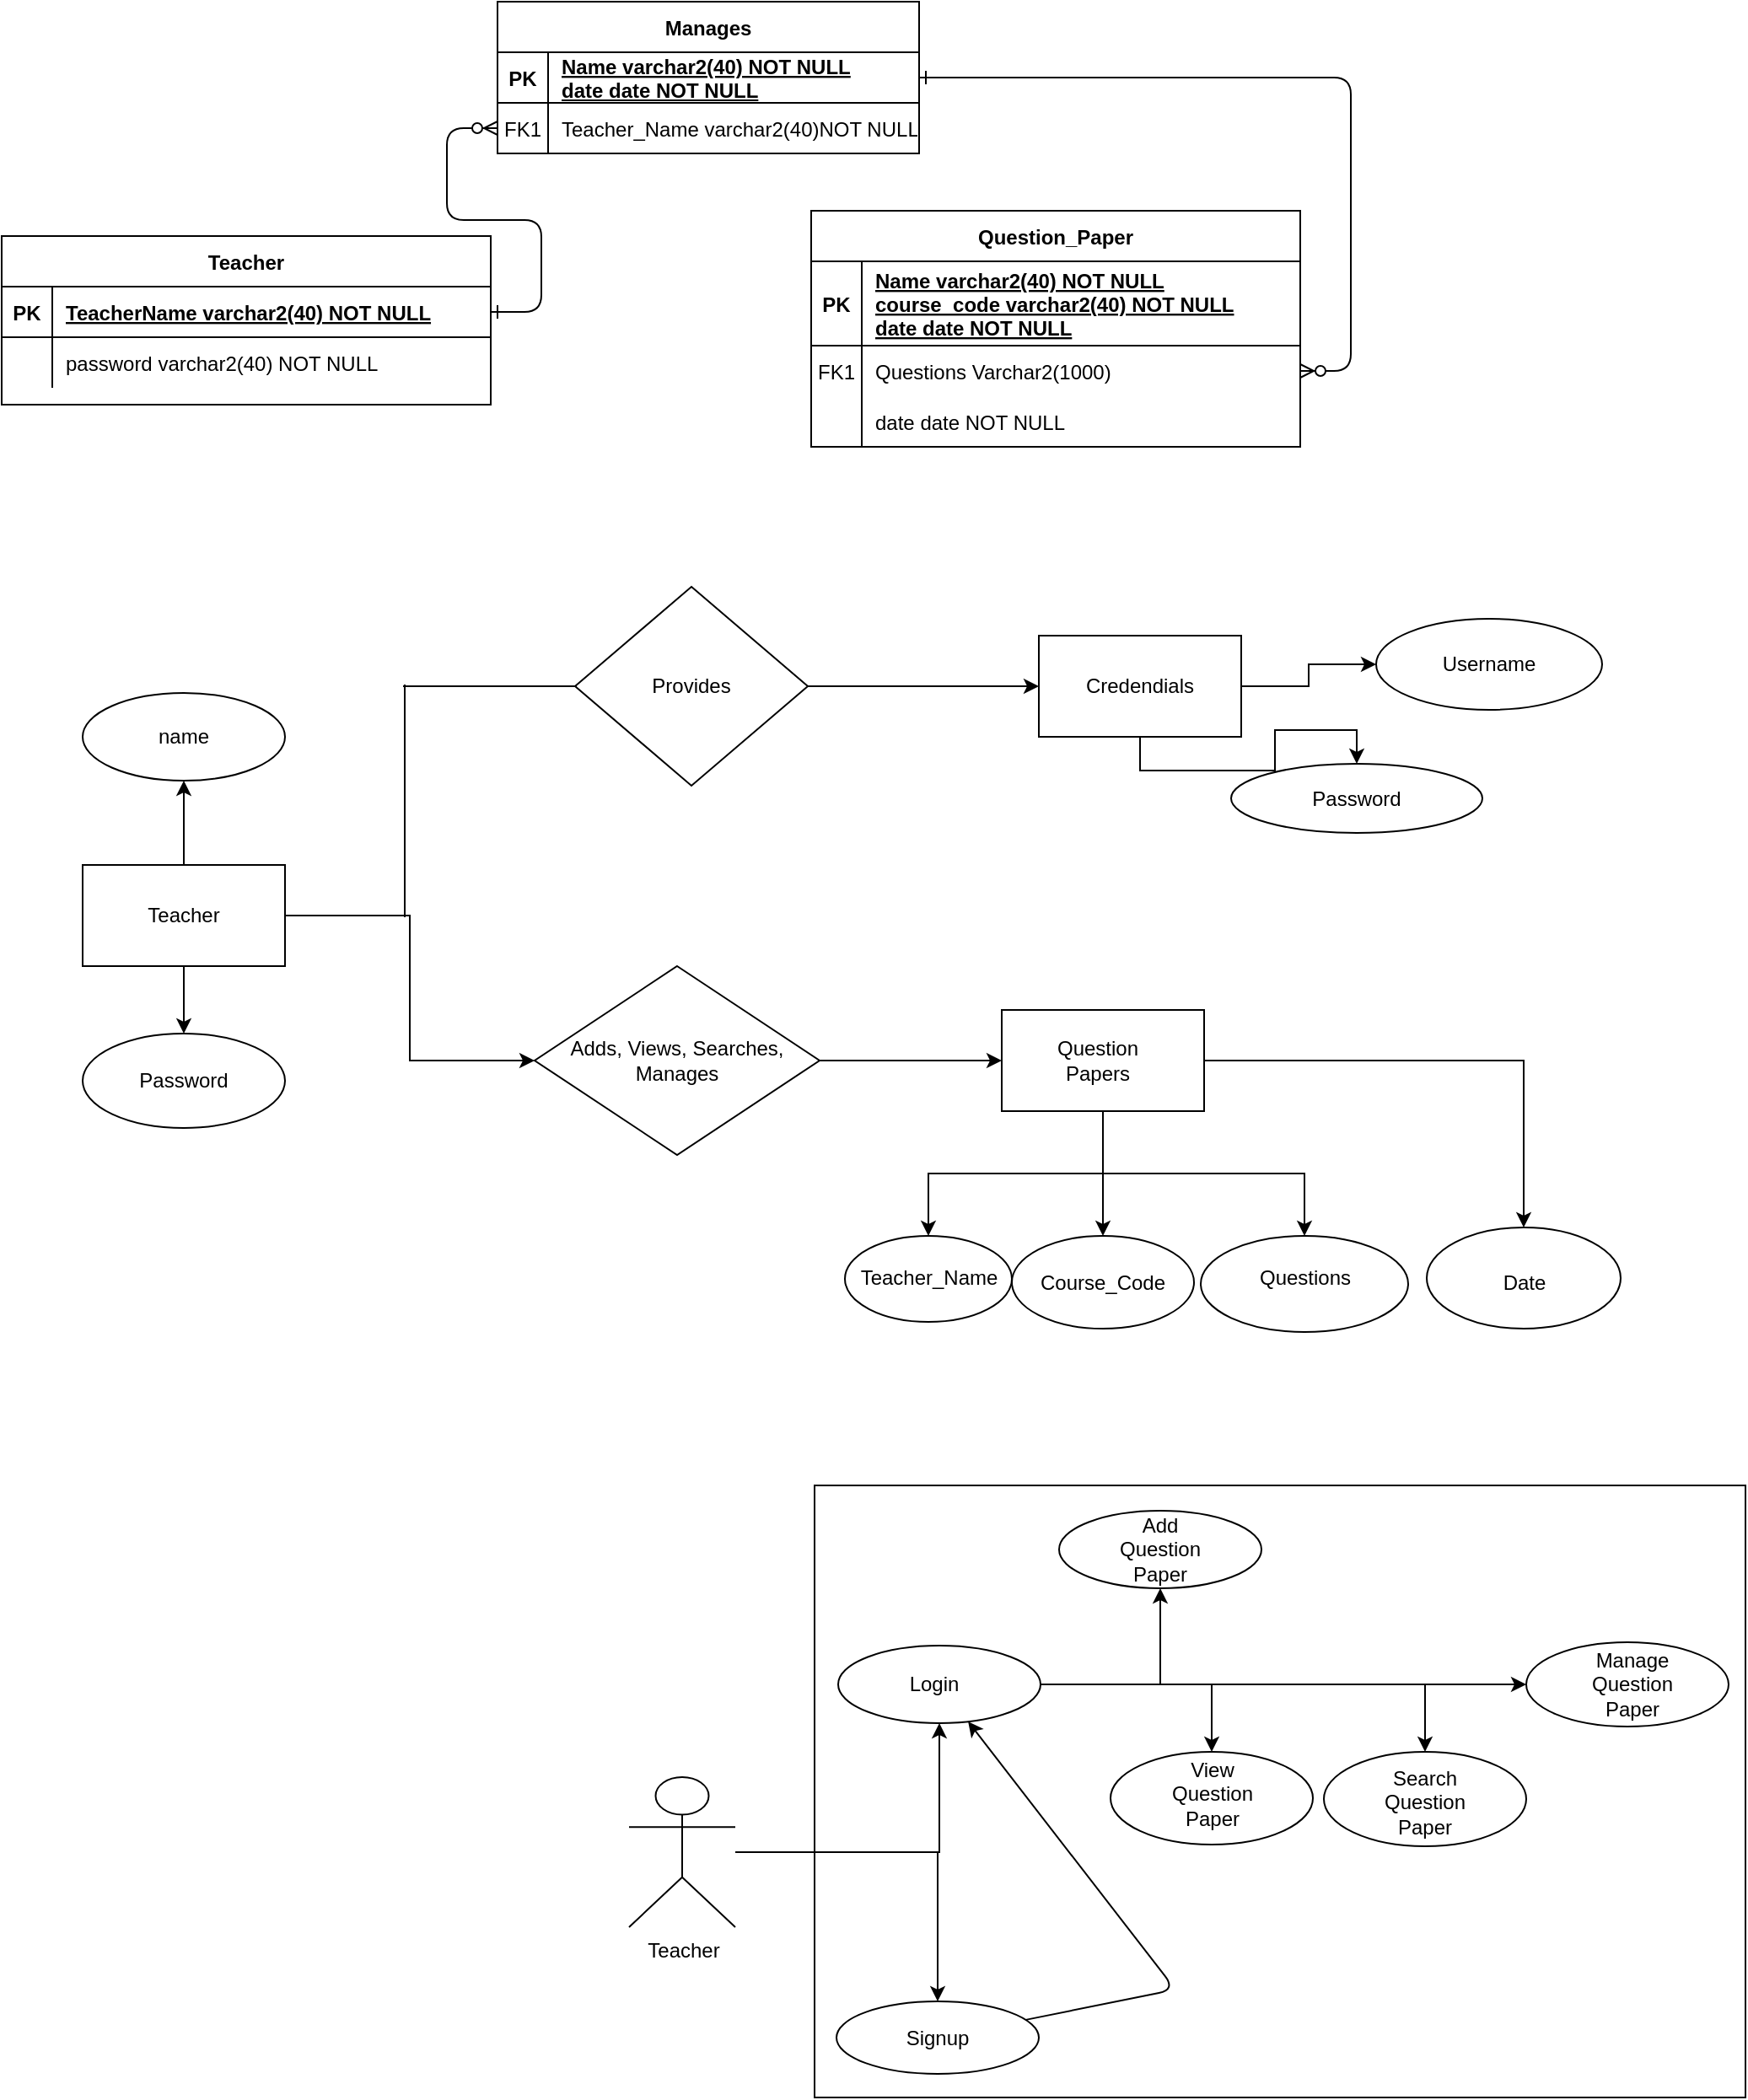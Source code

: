 <mxfile version="13.10.1" type="device"><diagram id="R2lEEEUBdFMjLlhIrx00" name="Page-1"><mxGraphModel dx="1422" dy="766" grid="0" gridSize="10" guides="1" tooltips="1" connect="1" arrows="1" fold="1" page="1" pageScale="1" pageWidth="1400" pageHeight="1500" background="#FFFFFF" math="0" shadow="0" extFonts="Permanent Marker^https://fonts.googleapis.com/css?family=Permanent+Marker"><root><mxCell id="0"/><mxCell id="1" parent="0"/><mxCell id="C-vyLk0tnHw3VtMMgP7b-1" value="" style="edgeStyle=entityRelationEdgeStyle;endArrow=ERzeroToMany;startArrow=ERone;endFill=1;startFill=0;" parent="1" source="C-vyLk0tnHw3VtMMgP7b-24" target="C-vyLk0tnHw3VtMMgP7b-6" edge="1"><mxGeometry width="100" height="100" relative="1" as="geometry"><mxPoint x="340" y="720" as="sourcePoint"/><mxPoint x="440" y="620" as="targetPoint"/></mxGeometry></mxCell><mxCell id="C-vyLk0tnHw3VtMMgP7b-12" value="" style="edgeStyle=entityRelationEdgeStyle;endArrow=ERzeroToMany;startArrow=ERone;endFill=1;startFill=0;" parent="1" source="C-vyLk0tnHw3VtMMgP7b-3" target="C-vyLk0tnHw3VtMMgP7b-17" edge="1"><mxGeometry width="100" height="100" relative="1" as="geometry"><mxPoint x="400" y="180" as="sourcePoint"/><mxPoint x="460" y="205" as="targetPoint"/></mxGeometry></mxCell><mxCell id="C-vyLk0tnHw3VtMMgP7b-2" value="Manages" style="shape=table;startSize=30;container=1;collapsible=1;childLayout=tableLayout;fixedRows=1;rowLines=0;fontStyle=1;align=center;resizeLast=1;" parent="1" vertex="1"><mxGeometry x="312" y="41" width="250" height="90" as="geometry"/></mxCell><mxCell id="C-vyLk0tnHw3VtMMgP7b-3" value="" style="shape=partialRectangle;collapsible=0;dropTarget=0;pointerEvents=0;fillColor=none;points=[[0,0.5],[1,0.5]];portConstraint=eastwest;top=0;left=0;right=0;bottom=1;" parent="C-vyLk0tnHw3VtMMgP7b-2" vertex="1"><mxGeometry y="30" width="250" height="30" as="geometry"/></mxCell><mxCell id="C-vyLk0tnHw3VtMMgP7b-4" value="PK" style="shape=partialRectangle;overflow=hidden;connectable=0;fillColor=none;top=0;left=0;bottom=0;right=0;fontStyle=1;" parent="C-vyLk0tnHw3VtMMgP7b-3" vertex="1"><mxGeometry width="30" height="30" as="geometry"/></mxCell><mxCell id="C-vyLk0tnHw3VtMMgP7b-5" value="Name varchar2(40) NOT NULL&#10;date date NOT NULL" style="shape=partialRectangle;overflow=hidden;connectable=0;fillColor=none;top=0;left=0;bottom=0;right=0;align=left;spacingLeft=6;fontStyle=5;" parent="C-vyLk0tnHw3VtMMgP7b-3" vertex="1"><mxGeometry x="30" width="220" height="30" as="geometry"/></mxCell><mxCell id="C-vyLk0tnHw3VtMMgP7b-6" value="" style="shape=partialRectangle;collapsible=0;dropTarget=0;pointerEvents=0;fillColor=none;points=[[0,0.5],[1,0.5]];portConstraint=eastwest;top=0;left=0;right=0;bottom=0;" parent="C-vyLk0tnHw3VtMMgP7b-2" vertex="1"><mxGeometry y="60" width="250" height="30" as="geometry"/></mxCell><mxCell id="C-vyLk0tnHw3VtMMgP7b-7" value="FK1" style="shape=partialRectangle;overflow=hidden;connectable=0;fillColor=none;top=0;left=0;bottom=0;right=0;" parent="C-vyLk0tnHw3VtMMgP7b-6" vertex="1"><mxGeometry width="30" height="30" as="geometry"/></mxCell><mxCell id="C-vyLk0tnHw3VtMMgP7b-8" value="Teacher_Name varchar2(40)NOT NULL" style="shape=partialRectangle;overflow=hidden;connectable=0;fillColor=none;top=0;left=0;bottom=0;right=0;align=left;spacingLeft=6;" parent="C-vyLk0tnHw3VtMMgP7b-6" vertex="1"><mxGeometry x="30" width="220" height="30" as="geometry"/></mxCell><mxCell id="C-vyLk0tnHw3VtMMgP7b-13" value="Question_Paper" style="shape=table;startSize=30;container=1;collapsible=1;childLayout=tableLayout;fixedRows=1;rowLines=0;fontStyle=1;align=center;resizeLast=1;" parent="1" vertex="1"><mxGeometry x="498" y="165" width="290" height="140" as="geometry"/></mxCell><mxCell id="C-vyLk0tnHw3VtMMgP7b-14" value="" style="shape=partialRectangle;collapsible=0;dropTarget=0;pointerEvents=0;fillColor=none;points=[[0,0.5],[1,0.5]];portConstraint=eastwest;top=0;left=0;right=0;bottom=1;" parent="C-vyLk0tnHw3VtMMgP7b-13" vertex="1"><mxGeometry y="30" width="290" height="50" as="geometry"/></mxCell><mxCell id="C-vyLk0tnHw3VtMMgP7b-15" value="PK" style="shape=partialRectangle;overflow=hidden;connectable=0;fillColor=none;top=0;left=0;bottom=0;right=0;fontStyle=1;" parent="C-vyLk0tnHw3VtMMgP7b-14" vertex="1"><mxGeometry width="30" height="50" as="geometry"/></mxCell><mxCell id="C-vyLk0tnHw3VtMMgP7b-16" value="Name varchar2(40) NOT NULL&#10;course_code varchar2(40) NOT NULL&#10;date date NOT NULL" style="shape=partialRectangle;overflow=hidden;connectable=0;fillColor=none;top=0;left=0;bottom=0;right=0;align=left;spacingLeft=6;fontStyle=5;" parent="C-vyLk0tnHw3VtMMgP7b-14" vertex="1"><mxGeometry x="30" width="260" height="50" as="geometry"/></mxCell><mxCell id="C-vyLk0tnHw3VtMMgP7b-17" value="" style="shape=partialRectangle;collapsible=0;dropTarget=0;pointerEvents=0;fillColor=none;points=[[0,0.5],[1,0.5]];portConstraint=eastwest;top=0;left=0;right=0;bottom=0;" parent="C-vyLk0tnHw3VtMMgP7b-13" vertex="1"><mxGeometry y="80" width="290" height="30" as="geometry"/></mxCell><mxCell id="C-vyLk0tnHw3VtMMgP7b-18" value="FK1" style="shape=partialRectangle;overflow=hidden;connectable=0;fillColor=none;top=0;left=0;bottom=0;right=0;" parent="C-vyLk0tnHw3VtMMgP7b-17" vertex="1"><mxGeometry width="30" height="30" as="geometry"/></mxCell><mxCell id="C-vyLk0tnHw3VtMMgP7b-19" value="Questions Varchar2(1000) " style="shape=partialRectangle;overflow=hidden;connectable=0;fillColor=none;top=0;left=0;bottom=0;right=0;align=left;spacingLeft=6;" parent="C-vyLk0tnHw3VtMMgP7b-17" vertex="1"><mxGeometry x="30" width="260" height="30" as="geometry"/></mxCell><mxCell id="C-vyLk0tnHw3VtMMgP7b-20" value="" style="shape=partialRectangle;collapsible=0;dropTarget=0;pointerEvents=0;fillColor=none;points=[[0,0.5],[1,0.5]];portConstraint=eastwest;top=0;left=0;right=0;bottom=0;" parent="C-vyLk0tnHw3VtMMgP7b-13" vertex="1"><mxGeometry y="110" width="290" height="30" as="geometry"/></mxCell><mxCell id="C-vyLk0tnHw3VtMMgP7b-21" value="" style="shape=partialRectangle;overflow=hidden;connectable=0;fillColor=none;top=0;left=0;bottom=0;right=0;" parent="C-vyLk0tnHw3VtMMgP7b-20" vertex="1"><mxGeometry width="30" height="30" as="geometry"/></mxCell><mxCell id="C-vyLk0tnHw3VtMMgP7b-22" value="date date NOT NULL" style="shape=partialRectangle;overflow=hidden;connectable=0;fillColor=none;top=0;left=0;bottom=0;right=0;align=left;spacingLeft=6;" parent="C-vyLk0tnHw3VtMMgP7b-20" vertex="1"><mxGeometry x="30" width="260" height="30" as="geometry"/></mxCell><mxCell id="C-vyLk0tnHw3VtMMgP7b-23" value="Teacher" style="shape=table;startSize=30;container=1;collapsible=1;childLayout=tableLayout;fixedRows=1;rowLines=0;fontStyle=1;align=center;resizeLast=1;" parent="1" vertex="1"><mxGeometry x="18" y="180" width="290" height="100" as="geometry"/></mxCell><mxCell id="C-vyLk0tnHw3VtMMgP7b-24" value="" style="shape=partialRectangle;collapsible=0;dropTarget=0;pointerEvents=0;fillColor=none;points=[[0,0.5],[1,0.5]];portConstraint=eastwest;top=0;left=0;right=0;bottom=1;" parent="C-vyLk0tnHw3VtMMgP7b-23" vertex="1"><mxGeometry y="30" width="290" height="30" as="geometry"/></mxCell><mxCell id="C-vyLk0tnHw3VtMMgP7b-25" value="PK" style="shape=partialRectangle;overflow=hidden;connectable=0;fillColor=none;top=0;left=0;bottom=0;right=0;fontStyle=1;" parent="C-vyLk0tnHw3VtMMgP7b-24" vertex="1"><mxGeometry width="30" height="30" as="geometry"/></mxCell><mxCell id="C-vyLk0tnHw3VtMMgP7b-26" value="TeacherName varchar2(40) NOT NULL " style="shape=partialRectangle;overflow=hidden;connectable=0;fillColor=none;top=0;left=0;bottom=0;right=0;align=left;spacingLeft=6;fontStyle=5;" parent="C-vyLk0tnHw3VtMMgP7b-24" vertex="1"><mxGeometry x="30" width="260" height="30" as="geometry"/></mxCell><mxCell id="C-vyLk0tnHw3VtMMgP7b-27" value="" style="shape=partialRectangle;collapsible=0;dropTarget=0;pointerEvents=0;fillColor=none;points=[[0,0.5],[1,0.5]];portConstraint=eastwest;top=0;left=0;right=0;bottom=0;" parent="C-vyLk0tnHw3VtMMgP7b-23" vertex="1"><mxGeometry y="60" width="290" height="30" as="geometry"/></mxCell><mxCell id="C-vyLk0tnHw3VtMMgP7b-28" value="" style="shape=partialRectangle;overflow=hidden;connectable=0;fillColor=none;top=0;left=0;bottom=0;right=0;" parent="C-vyLk0tnHw3VtMMgP7b-27" vertex="1"><mxGeometry width="30" height="30" as="geometry"/></mxCell><mxCell id="C-vyLk0tnHw3VtMMgP7b-29" value="password varchar2(40) NOT NULL" style="shape=partialRectangle;overflow=hidden;connectable=0;fillColor=none;top=0;left=0;bottom=0;right=0;align=left;spacingLeft=6;" parent="C-vyLk0tnHw3VtMMgP7b-27" vertex="1"><mxGeometry x="30" width="260" height="30" as="geometry"/></mxCell><mxCell id="UYL_OugfYkjmYqen_Y0F-15" value="" style="edgeStyle=orthogonalEdgeStyle;rounded=0;orthogonalLoop=1;jettySize=auto;html=1;" edge="1" parent="1" source="UYL_OugfYkjmYqen_Y0F-5" target="UYL_OugfYkjmYqen_Y0F-14"><mxGeometry relative="1" as="geometry"/></mxCell><mxCell id="UYL_OugfYkjmYqen_Y0F-32" value="" style="edgeStyle=orthogonalEdgeStyle;rounded=0;orthogonalLoop=1;jettySize=auto;html=1;" edge="1" parent="1" source="UYL_OugfYkjmYqen_Y0F-5" target="UYL_OugfYkjmYqen_Y0F-31"><mxGeometry relative="1" as="geometry"/></mxCell><mxCell id="UYL_OugfYkjmYqen_Y0F-34" value="" style="edgeStyle=orthogonalEdgeStyle;rounded=0;orthogonalLoop=1;jettySize=auto;html=1;" edge="1" parent="1" source="UYL_OugfYkjmYqen_Y0F-5" target="UYL_OugfYkjmYqen_Y0F-33"><mxGeometry relative="1" as="geometry"/></mxCell><mxCell id="UYL_OugfYkjmYqen_Y0F-5" value="Teacher" style="rounded=0;whiteSpace=wrap;html=1;" vertex="1" parent="1"><mxGeometry x="66" y="553" width="120" height="60" as="geometry"/></mxCell><mxCell id="UYL_OugfYkjmYqen_Y0F-20" value="" style="edgeStyle=orthogonalEdgeStyle;rounded=0;orthogonalLoop=1;jettySize=auto;html=1;" edge="1" parent="1" source="UYL_OugfYkjmYqen_Y0F-14" target="UYL_OugfYkjmYqen_Y0F-19"><mxGeometry relative="1" as="geometry"/></mxCell><mxCell id="UYL_OugfYkjmYqen_Y0F-14" value="Adds, Views, Searches, Manages" style="rhombus;whiteSpace=wrap;html=1;rounded=0;" vertex="1" parent="1"><mxGeometry x="334" y="613" width="169" height="112" as="geometry"/></mxCell><mxCell id="UYL_OugfYkjmYqen_Y0F-22" value="" style="edgeStyle=orthogonalEdgeStyle;rounded=0;orthogonalLoop=1;jettySize=auto;html=1;" edge="1" parent="1" source="UYL_OugfYkjmYqen_Y0F-16" target="UYL_OugfYkjmYqen_Y0F-21"><mxGeometry relative="1" as="geometry"/></mxCell><mxCell id="UYL_OugfYkjmYqen_Y0F-16" value="Provides" style="rhombus;whiteSpace=wrap;html=1;" vertex="1" parent="1"><mxGeometry x="358" y="388" width="138" height="118" as="geometry"/></mxCell><mxCell id="UYL_OugfYkjmYqen_Y0F-17" value="" style="endArrow=none;html=1;" edge="1" parent="1"><mxGeometry width="50" height="50" relative="1" as="geometry"><mxPoint x="257" y="584" as="sourcePoint"/><mxPoint x="257" y="446" as="targetPoint"/></mxGeometry></mxCell><mxCell id="UYL_OugfYkjmYqen_Y0F-18" value="" style="endArrow=none;html=1;entryX=0;entryY=0.5;entryDx=0;entryDy=0;" edge="1" parent="1"><mxGeometry width="50" height="50" relative="1" as="geometry"><mxPoint x="256" y="447" as="sourcePoint"/><mxPoint x="359" y="447" as="targetPoint"/></mxGeometry></mxCell><mxCell id="UYL_OugfYkjmYqen_Y0F-24" value="" style="edgeStyle=orthogonalEdgeStyle;rounded=0;orthogonalLoop=1;jettySize=auto;html=1;" edge="1" parent="1" source="UYL_OugfYkjmYqen_Y0F-19" target="UYL_OugfYkjmYqen_Y0F-23"><mxGeometry relative="1" as="geometry"/></mxCell><mxCell id="UYL_OugfYkjmYqen_Y0F-26" value="" style="edgeStyle=orthogonalEdgeStyle;rounded=0;orthogonalLoop=1;jettySize=auto;html=1;" edge="1" parent="1" source="UYL_OugfYkjmYqen_Y0F-19" target="UYL_OugfYkjmYqen_Y0F-25"><mxGeometry relative="1" as="geometry"/></mxCell><mxCell id="UYL_OugfYkjmYqen_Y0F-28" value="" style="edgeStyle=orthogonalEdgeStyle;rounded=0;orthogonalLoop=1;jettySize=auto;html=1;" edge="1" parent="1" source="UYL_OugfYkjmYqen_Y0F-19" target="UYL_OugfYkjmYqen_Y0F-27"><mxGeometry relative="1" as="geometry"/></mxCell><mxCell id="UYL_OugfYkjmYqen_Y0F-30" value="" style="edgeStyle=orthogonalEdgeStyle;rounded=0;orthogonalLoop=1;jettySize=auto;html=1;" edge="1" parent="1" source="UYL_OugfYkjmYqen_Y0F-19" target="UYL_OugfYkjmYqen_Y0F-29"><mxGeometry relative="1" as="geometry"/></mxCell><mxCell id="UYL_OugfYkjmYqen_Y0F-19" value="" style="whiteSpace=wrap;html=1;rounded=0;" vertex="1" parent="1"><mxGeometry x="611" y="639" width="120" height="60" as="geometry"/></mxCell><mxCell id="UYL_OugfYkjmYqen_Y0F-36" value="" style="edgeStyle=orthogonalEdgeStyle;rounded=0;orthogonalLoop=1;jettySize=auto;html=1;" edge="1" parent="1" source="UYL_OugfYkjmYqen_Y0F-21" target="UYL_OugfYkjmYqen_Y0F-35"><mxGeometry relative="1" as="geometry"/></mxCell><mxCell id="UYL_OugfYkjmYqen_Y0F-40" value="" style="edgeStyle=orthogonalEdgeStyle;rounded=0;orthogonalLoop=1;jettySize=auto;html=1;" edge="1" parent="1" source="UYL_OugfYkjmYqen_Y0F-21" target="UYL_OugfYkjmYqen_Y0F-39"><mxGeometry relative="1" as="geometry"/></mxCell><mxCell id="UYL_OugfYkjmYqen_Y0F-21" value="Credendials" style="whiteSpace=wrap;html=1;" vertex="1" parent="1"><mxGeometry x="633" y="417" width="120" height="60" as="geometry"/></mxCell><mxCell id="UYL_OugfYkjmYqen_Y0F-23" value="" style="ellipse;whiteSpace=wrap;html=1;rounded=0;" vertex="1" parent="1"><mxGeometry x="617" y="773" width="108" height="55" as="geometry"/></mxCell><mxCell id="UYL_OugfYkjmYqen_Y0F-25" value="" style="ellipse;whiteSpace=wrap;html=1;rounded=0;" vertex="1" parent="1"><mxGeometry x="518" y="773" width="99" height="51" as="geometry"/></mxCell><mxCell id="UYL_OugfYkjmYqen_Y0F-27" value="" style="ellipse;whiteSpace=wrap;html=1;rounded=0;" vertex="1" parent="1"><mxGeometry x="729" y="773" width="123" height="57" as="geometry"/></mxCell><mxCell id="UYL_OugfYkjmYqen_Y0F-29" value="" style="ellipse;whiteSpace=wrap;html=1;rounded=0;" vertex="1" parent="1"><mxGeometry x="863" y="768" width="115" height="60" as="geometry"/></mxCell><mxCell id="UYL_OugfYkjmYqen_Y0F-31" value="Password" style="ellipse;whiteSpace=wrap;html=1;rounded=0;" vertex="1" parent="1"><mxGeometry x="66" y="653" width="120" height="56" as="geometry"/></mxCell><mxCell id="UYL_OugfYkjmYqen_Y0F-33" value="name" style="ellipse;whiteSpace=wrap;html=1;rounded=0;" vertex="1" parent="1"><mxGeometry x="66" y="451" width="120" height="52" as="geometry"/></mxCell><mxCell id="UYL_OugfYkjmYqen_Y0F-35" value="Username" style="ellipse;whiteSpace=wrap;html=1;" vertex="1" parent="1"><mxGeometry x="833" y="407" width="134" height="54" as="geometry"/></mxCell><mxCell id="UYL_OugfYkjmYqen_Y0F-39" value="Password" style="ellipse;whiteSpace=wrap;html=1;" vertex="1" parent="1"><mxGeometry x="747" y="493" width="149" height="41" as="geometry"/></mxCell><mxCell id="UYL_OugfYkjmYqen_Y0F-41" value="Question Papers" style="text;html=1;strokeColor=none;fillColor=none;align=center;verticalAlign=middle;whiteSpace=wrap;rounded=0;" vertex="1" parent="1"><mxGeometry x="648" y="659" width="40" height="20" as="geometry"/></mxCell><mxCell id="UYL_OugfYkjmYqen_Y0F-42" value="Teacher_Name" style="text;html=1;strokeColor=none;fillColor=none;align=center;verticalAlign=middle;whiteSpace=wrap;rounded=0;" vertex="1" parent="1"><mxGeometry x="547.5" y="788" width="40" height="20" as="geometry"/></mxCell><mxCell id="UYL_OugfYkjmYqen_Y0F-43" value="Course_Code" style="text;html=1;strokeColor=none;fillColor=none;align=center;verticalAlign=middle;whiteSpace=wrap;rounded=0;" vertex="1" parent="1"><mxGeometry x="651" y="791" width="40" height="20" as="geometry"/></mxCell><mxCell id="UYL_OugfYkjmYqen_Y0F-44" value="Questions" style="text;html=1;strokeColor=none;fillColor=none;align=center;verticalAlign=middle;whiteSpace=wrap;rounded=0;" vertex="1" parent="1"><mxGeometry x="771" y="788" width="40" height="20" as="geometry"/></mxCell><mxCell id="UYL_OugfYkjmYqen_Y0F-45" value="Date" style="text;html=1;strokeColor=none;fillColor=none;align=center;verticalAlign=middle;whiteSpace=wrap;rounded=0;" vertex="1" parent="1"><mxGeometry x="901" y="791" width="40" height="20" as="geometry"/></mxCell><mxCell id="UYL_OugfYkjmYqen_Y0F-46" value="" style="rounded=0;whiteSpace=wrap;html=1;" vertex="1" parent="1"><mxGeometry x="500" y="921" width="552" height="363" as="geometry"/></mxCell><mxCell id="UYL_OugfYkjmYqen_Y0F-49" value="" style="edgeStyle=orthogonalEdgeStyle;rounded=0;orthogonalLoop=1;jettySize=auto;html=1;" edge="1" parent="1" source="UYL_OugfYkjmYqen_Y0F-47" target="UYL_OugfYkjmYqen_Y0F-48"><mxGeometry relative="1" as="geometry"/></mxCell><mxCell id="UYL_OugfYkjmYqen_Y0F-52" value="" style="edgeStyle=orthogonalEdgeStyle;rounded=0;orthogonalLoop=1;jettySize=auto;html=1;" edge="1" parent="1" source="UYL_OugfYkjmYqen_Y0F-47" target="UYL_OugfYkjmYqen_Y0F-51"><mxGeometry relative="1" as="geometry"/></mxCell><mxCell id="UYL_OugfYkjmYqen_Y0F-54" value="" style="edgeStyle=orthogonalEdgeStyle;rounded=0;orthogonalLoop=1;jettySize=auto;html=1;" edge="1" parent="1" source="UYL_OugfYkjmYqen_Y0F-47" target="UYL_OugfYkjmYqen_Y0F-53"><mxGeometry relative="1" as="geometry"/></mxCell><mxCell id="UYL_OugfYkjmYqen_Y0F-56" value="" style="edgeStyle=orthogonalEdgeStyle;rounded=0;orthogonalLoop=1;jettySize=auto;html=1;" edge="1" parent="1" source="UYL_OugfYkjmYqen_Y0F-47" target="UYL_OugfYkjmYqen_Y0F-55"><mxGeometry relative="1" as="geometry"/></mxCell><mxCell id="UYL_OugfYkjmYqen_Y0F-47" value="" style="ellipse;whiteSpace=wrap;html=1;" vertex="1" parent="1"><mxGeometry x="514" y="1016" width="120" height="46" as="geometry"/></mxCell><mxCell id="UYL_OugfYkjmYqen_Y0F-48" value="" style="ellipse;whiteSpace=wrap;html=1;" vertex="1" parent="1"><mxGeometry x="922" y="1014" width="120" height="50" as="geometry"/></mxCell><mxCell id="UYL_OugfYkjmYqen_Y0F-51" value="" style="ellipse;whiteSpace=wrap;html=1;" vertex="1" parent="1"><mxGeometry x="645" y="936" width="120" height="46" as="geometry"/></mxCell><mxCell id="UYL_OugfYkjmYqen_Y0F-53" value="" style="ellipse;whiteSpace=wrap;html=1;" vertex="1" parent="1"><mxGeometry x="802" y="1079" width="120" height="56" as="geometry"/></mxCell><mxCell id="UYL_OugfYkjmYqen_Y0F-55" value="" style="ellipse;whiteSpace=wrap;html=1;" vertex="1" parent="1"><mxGeometry x="675.5" y="1079" width="120" height="55" as="geometry"/></mxCell><mxCell id="UYL_OugfYkjmYqen_Y0F-61" value="" style="edgeStyle=orthogonalEdgeStyle;rounded=0;orthogonalLoop=1;jettySize=auto;html=1;" edge="1" parent="1" source="UYL_OugfYkjmYqen_Y0F-60" target="UYL_OugfYkjmYqen_Y0F-47"><mxGeometry relative="1" as="geometry"><Array as="points"><mxPoint x="574" y="1139"/></Array></mxGeometry></mxCell><mxCell id="UYL_OugfYkjmYqen_Y0F-68" value="" style="edgeStyle=orthogonalEdgeStyle;rounded=0;orthogonalLoop=1;jettySize=auto;html=1;" edge="1" parent="1" source="UYL_OugfYkjmYqen_Y0F-60" target="UYL_OugfYkjmYqen_Y0F-67"><mxGeometry relative="1" as="geometry"/></mxCell><mxCell id="UYL_OugfYkjmYqen_Y0F-60" value="Teacher" style="shape=umlActor;verticalLabelPosition=bottom;verticalAlign=top;html=1;outlineConnect=0;" vertex="1" parent="1"><mxGeometry x="390" y="1094" width="63" height="89" as="geometry"/></mxCell><mxCell id="UYL_OugfYkjmYqen_Y0F-64" value="Login" style="text;html=1;strokeColor=none;fillColor=none;align=center;verticalAlign=middle;whiteSpace=wrap;rounded=0;" vertex="1" parent="1"><mxGeometry x="551" y="1029" width="40" height="20" as="geometry"/></mxCell><mxCell id="UYL_OugfYkjmYqen_Y0F-67" value="" style="ellipse;whiteSpace=wrap;html=1;verticalAlign=top;" vertex="1" parent="1"><mxGeometry x="513" y="1227" width="120" height="43" as="geometry"/></mxCell><mxCell id="UYL_OugfYkjmYqen_Y0F-71" value="" style="endArrow=classic;html=1;" edge="1" parent="1" source="UYL_OugfYkjmYqen_Y0F-67" target="UYL_OugfYkjmYqen_Y0F-47"><mxGeometry width="50" height="50" relative="1" as="geometry"><mxPoint x="192" y="1187" as="sourcePoint"/><mxPoint x="242" y="1137" as="targetPoint"/><Array as="points"><mxPoint x="714" y="1220"/></Array></mxGeometry></mxCell><mxCell id="UYL_OugfYkjmYqen_Y0F-72" value="Signup" style="text;html=1;strokeColor=none;fillColor=none;align=center;verticalAlign=middle;whiteSpace=wrap;rounded=0;" vertex="1" parent="1"><mxGeometry x="553" y="1239" width="40" height="20" as="geometry"/></mxCell><mxCell id="UYL_OugfYkjmYqen_Y0F-73" style="edgeStyle=orthogonalEdgeStyle;rounded=0;orthogonalLoop=1;jettySize=auto;html=1;exitX=0.5;exitY=1;exitDx=0;exitDy=0;" edge="1" parent="1" source="UYL_OugfYkjmYqen_Y0F-67" target="UYL_OugfYkjmYqen_Y0F-67"><mxGeometry relative="1" as="geometry"/></mxCell><mxCell id="UYL_OugfYkjmYqen_Y0F-74" value="Add Question Paper" style="text;html=1;strokeColor=none;fillColor=none;align=center;verticalAlign=middle;whiteSpace=wrap;rounded=0;" vertex="1" parent="1"><mxGeometry x="685" y="949" width="40" height="20" as="geometry"/></mxCell><mxCell id="UYL_OugfYkjmYqen_Y0F-75" value="View Question Paper" style="text;html=1;strokeColor=none;fillColor=none;align=center;verticalAlign=middle;whiteSpace=wrap;rounded=0;" vertex="1" parent="1"><mxGeometry x="715.5" y="1094" width="40" height="20" as="geometry"/></mxCell><mxCell id="UYL_OugfYkjmYqen_Y0F-76" value="Search Question Paper" style="text;html=1;strokeColor=none;fillColor=none;align=center;verticalAlign=middle;whiteSpace=wrap;rounded=0;" vertex="1" parent="1"><mxGeometry x="842" y="1099" width="40" height="20" as="geometry"/></mxCell><mxCell id="UYL_OugfYkjmYqen_Y0F-77" value="Manage Question Paper" style="text;html=1;strokeColor=none;fillColor=none;align=center;verticalAlign=middle;whiteSpace=wrap;rounded=0;" vertex="1" parent="1"><mxGeometry x="965" y="1029" width="40" height="20" as="geometry"/></mxCell></root></mxGraphModel></diagram></mxfile>